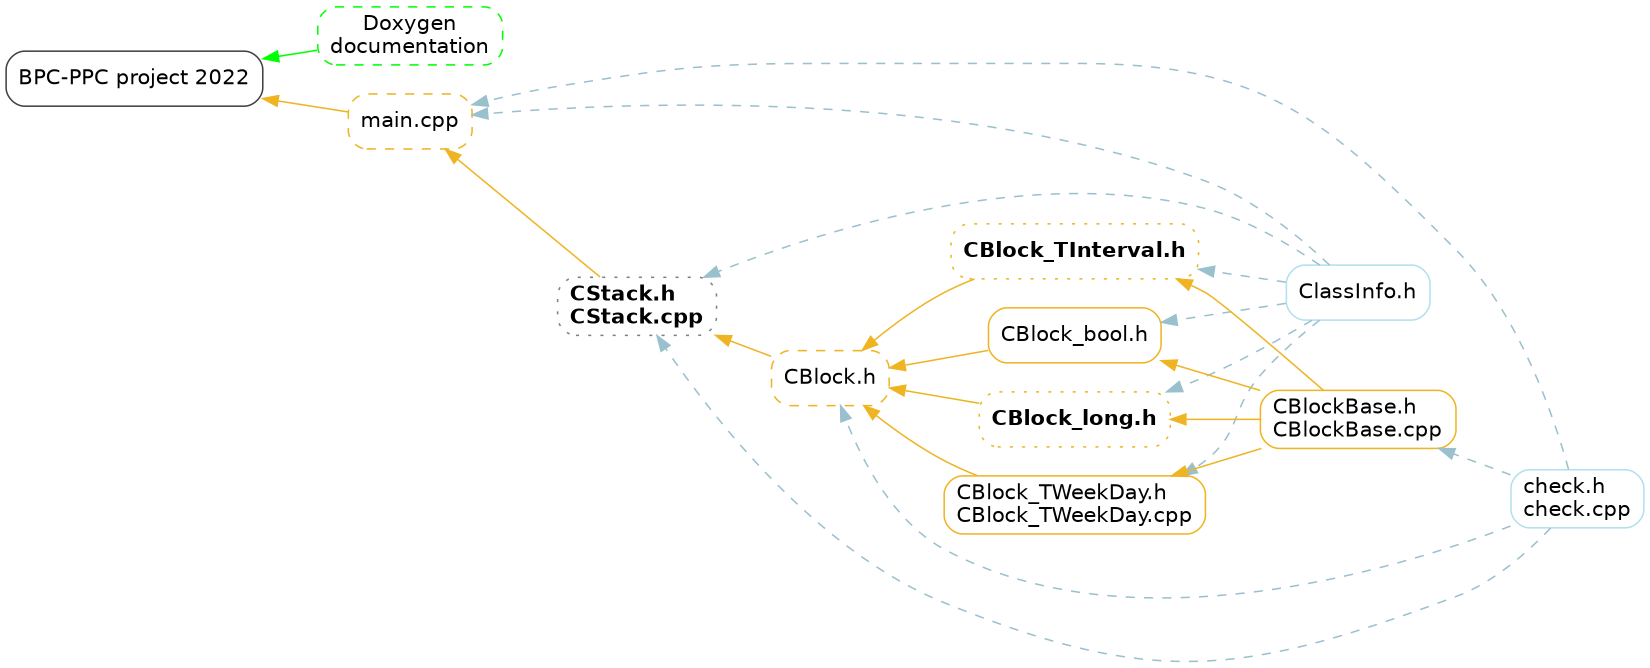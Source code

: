 // GraphViz picture: Project's files hierarchy by: based on Pety, Richter 2022
// $Id: project_hierarchy.gv 2772 2022-12-17 18:03:01Z xkluka00 $

digraph ProjectHierarchy
	{
	graph[size="11,11"];
	rankdir="RL";
	node[color="gray25", fontname="Helvetica", shape="Mrecord", style="solid"];
		top[label="BPC-PPC project 2022", URL="\ref index"];

	node[color="lightblue2", fontname="Helvetica", shape="Mrecord", style="solid"];
		ClassInfo[label="ClassInfo.h", tooltip="ClassInfo class template"];
		check[label="check.h\lcheck.cpp", tooltip="Checker tool"];

	node[color="green", fontname="Helvetica", shape="Mrecord", style="dashed"];
		Doxygen[label="Doxygen\ndocumentation", tooltip="Doxygen documentation", URL="\ref doc"];

	node[color="gray50", fontname="Helvetica-Bold", shape="Mrecord", style="dotted"];
		CStack[label="CStack.h\lCStack.cpp", tooltip="CStack class", URL="\ref CStack.h"];

	node[color="goldenrod2", fontname="Helvetica-Bold", shape="Mrecord", style="dotted"];
		CBlock_long[label="CBlock_long.h", tooltip="CBlock_long class", URL="\ref CBlock_long.h"];
		CBlock_TInterval[label="CBlock_TInterval.h", tooltip="CBlock_TInterval class", URL="\ref CBlock_TInterval.h"];

	node[color="goldenrod2", fontname="Helvetica", shape="Mrecord", style="dashed"];
		main[label="main.cpp", URL="\ref main.cpp"];
		CBlock[label="CBlock.h", URL="\ref CBlock.h"];

	node[color="goldenrod2", fontname="Helvetica", shape="Mrecord", style="solid"];
		CBlock_bool[label="CBlock_bool.h", tooltip="CBlock_bool class", URL="\ref CBlock_bool.h"];
		CBlock_TWeekDay[label="CBlock_TWeekDay.h \lCBlock_TWeekDay.cpp", tooltip="CBlock_TWeekDay class", URL="\ref CBlock_TWeekDay.h"];
		CBlockBase[label="CBlockBase.h \lCBlockBase.cpp", tooltip="CBlockBase class", URL="\ref CBlockBase.h"];

	Doxygen -> top [color="green"];

	edge[color="goldenrod2"];
		main -> top;
		CStack -> main;
		CBlock -> CStack;

		CBlock_bool -> CBlock;
		CBlock_TWeekDay -> CBlock;
		CBlock_long -> CBlock;
		CBlock_TInterval -> CBlock;

		CBlockBase -> CBlock_bool;
		CBlockBase -> CBlock_TWeekDay;
		CBlockBase -> CBlock_long;
		CBlockBase -> CBlock_TInterval;

	edge[color="lightblue3" style="dashed"];
		check -> main;
		check -> CStack;
		check -> CBlock;
		check -> CBlockBase;

		ClassInfo -> main;
		ClassInfo -> CStack;
		ClassInfo -> CBlock_bool;
		ClassInfo -> CBlock_TWeekDay;
		ClassInfo -> CBlock_long;
		ClassInfo -> CBlock_TInterval;

	}
